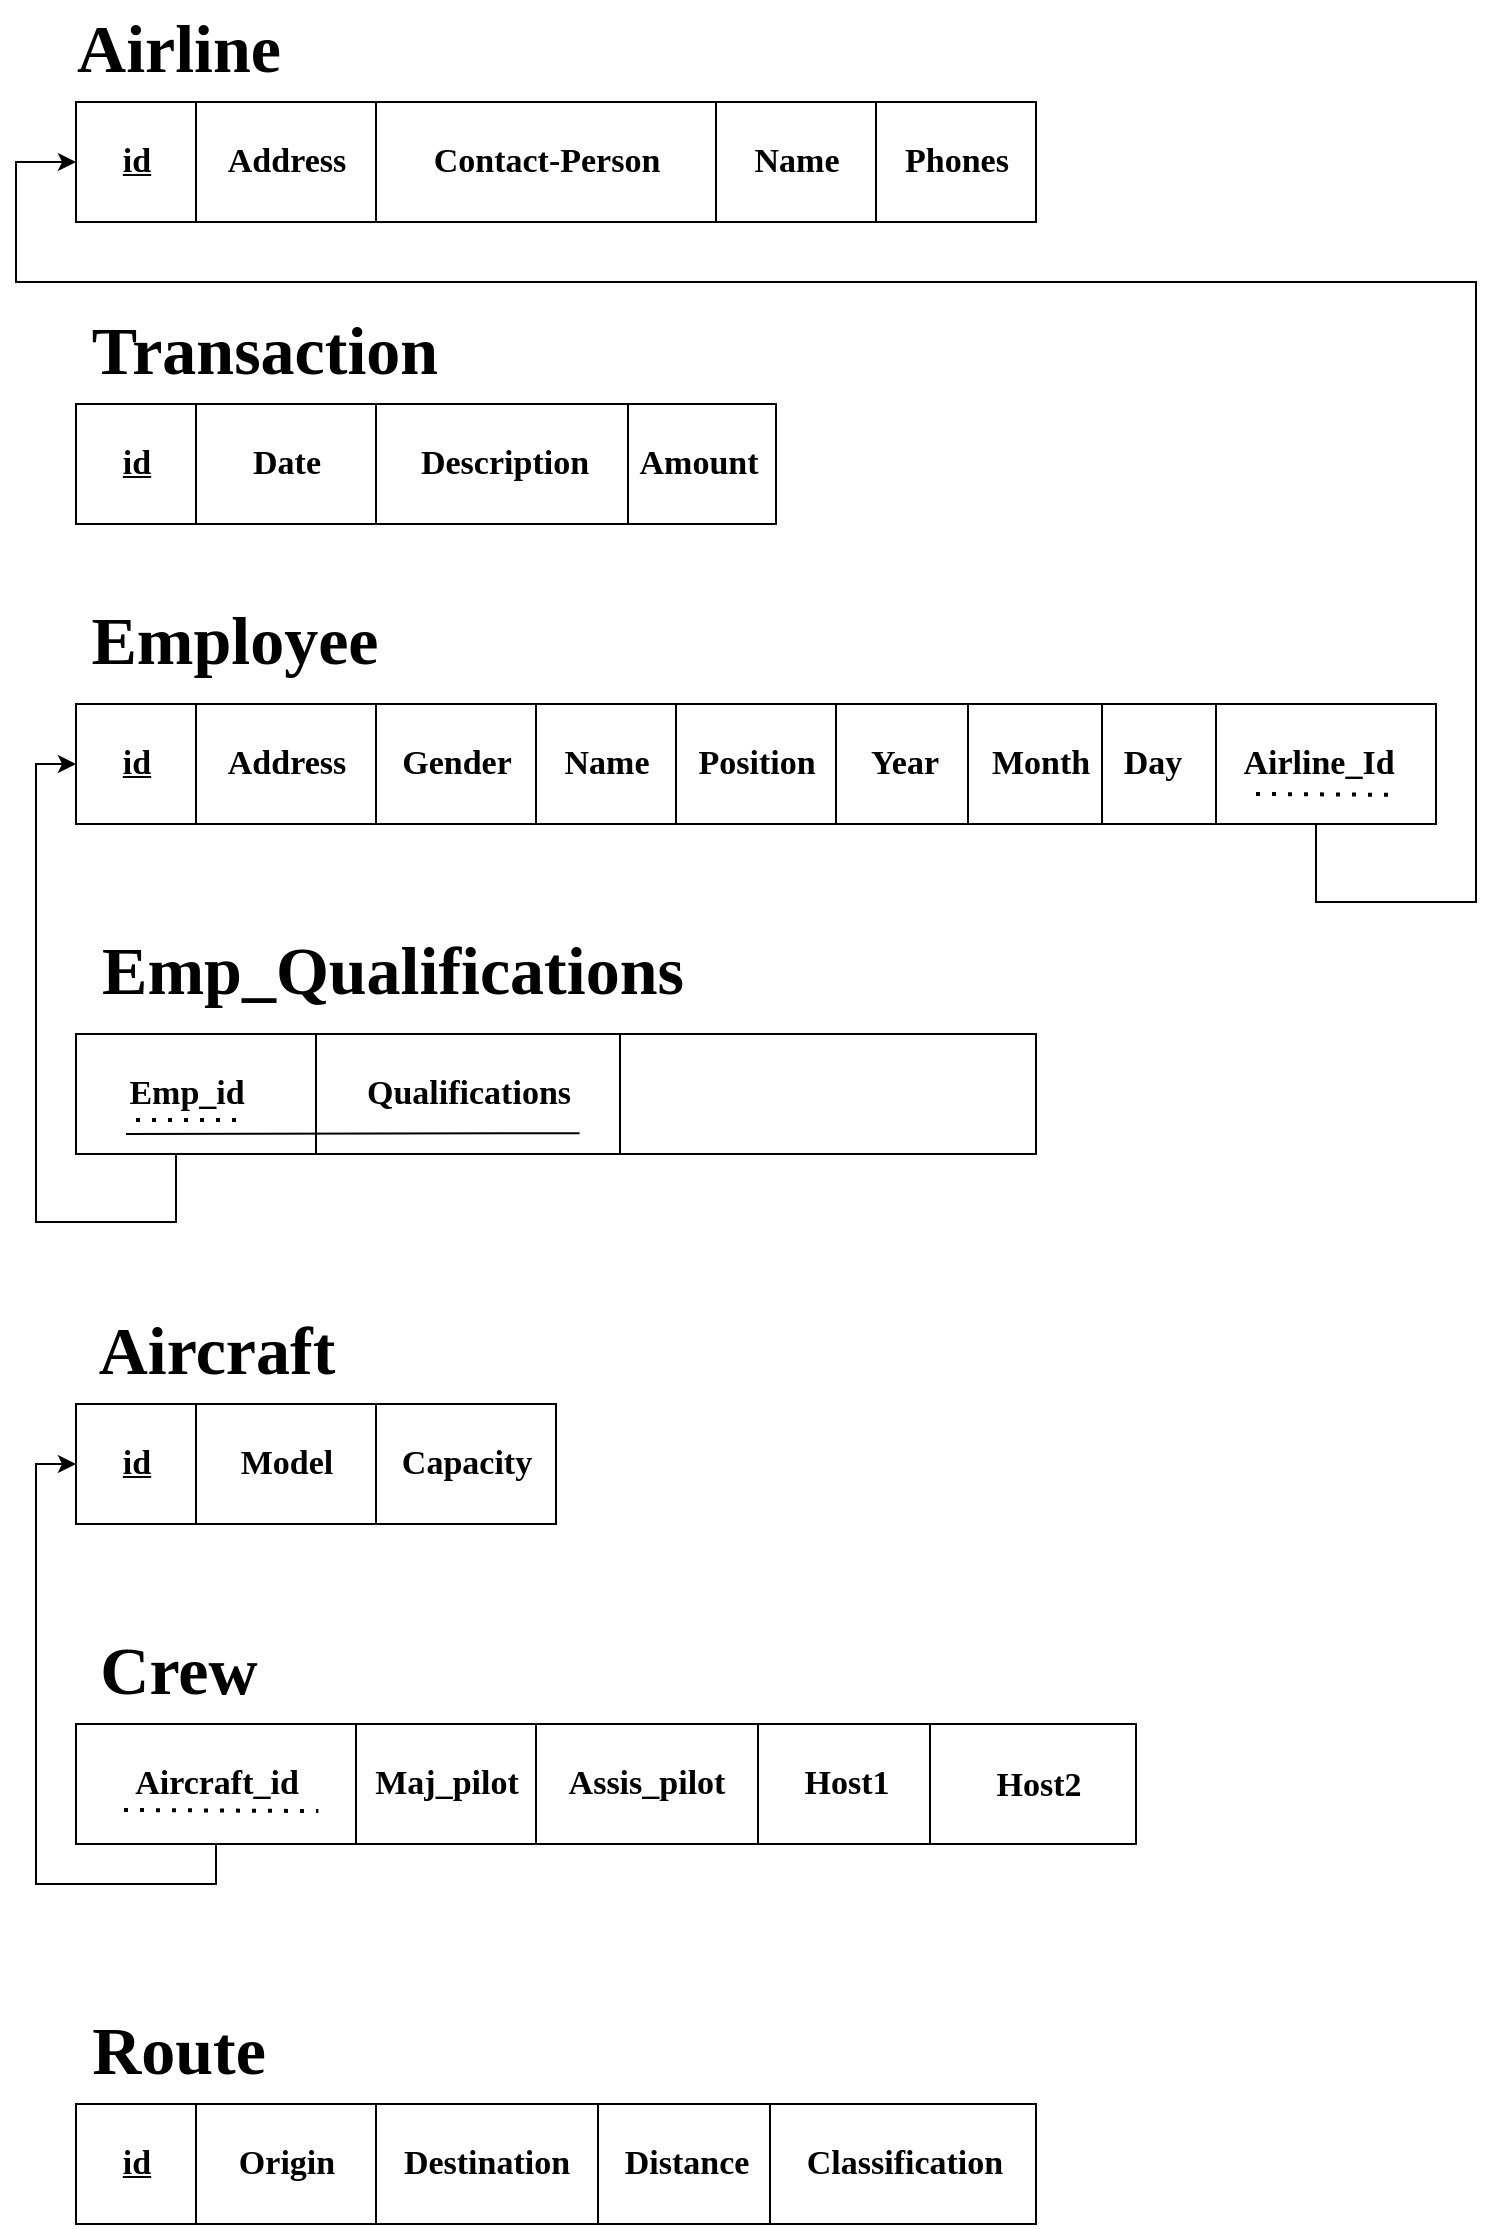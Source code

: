 <mxfile version="24.8.3">
  <diagram id="R2lEEEUBdFMjLlhIrx00" name="Page-1">
    <mxGraphModel dx="1000" dy="1642" grid="1" gridSize="10" guides="1" tooltips="1" connect="1" arrows="1" fold="1" page="1" pageScale="1" pageWidth="850" pageHeight="1100" math="0" shadow="0" extFonts="Permanent Marker^https://fonts.googleapis.com/css?family=Permanent+Marker">
      <root>
        <mxCell id="0" />
        <mxCell id="1" parent="0" />
        <mxCell id="Bw7EAKAciVcx9pnnwqS2-1" value="" style="rounded=0;whiteSpace=wrap;html=1;" vertex="1" parent="1">
          <mxGeometry x="140" y="91" width="350" height="60" as="geometry" />
        </mxCell>
        <mxCell id="Bw7EAKAciVcx9pnnwqS2-2" value="" style="endArrow=none;html=1;rounded=0;" edge="1" parent="1">
          <mxGeometry width="50" height="50" relative="1" as="geometry">
            <mxPoint x="200" y="151" as="sourcePoint" />
            <mxPoint x="200" y="91" as="targetPoint" />
          </mxGeometry>
        </mxCell>
        <mxCell id="Bw7EAKAciVcx9pnnwqS2-3" value="" style="endArrow=none;html=1;rounded=0;" edge="1" parent="1">
          <mxGeometry width="50" height="50" relative="1" as="geometry">
            <mxPoint x="290" y="151" as="sourcePoint" />
            <mxPoint x="290" y="91" as="targetPoint" />
          </mxGeometry>
        </mxCell>
        <mxCell id="Bw7EAKAciVcx9pnnwqS2-4" value="&lt;font style=&quot;font-size: 34px;&quot; face=&quot;Architects Daughter&quot;&gt;&lt;b&gt;Transaction&lt;/b&gt;&lt;/font&gt;" style="text;html=1;align=center;verticalAlign=middle;resizable=0;points=[];autosize=1;strokeColor=none;fillColor=none;" vertex="1" parent="1">
          <mxGeometry x="129" y="40" width="210" height="50" as="geometry" />
        </mxCell>
        <mxCell id="Bw7EAKAciVcx9pnnwqS2-5" value="&lt;font face=&quot;Architects Daughter&quot; style=&quot;font-size: 17px;&quot;&gt;&lt;b&gt;id&lt;/b&gt;&lt;/font&gt;" style="text;html=1;align=center;verticalAlign=middle;resizable=0;points=[];autosize=1;strokeColor=none;fillColor=none;fontStyle=4" vertex="1" parent="1">
          <mxGeometry x="155" y="106" width="30" height="30" as="geometry" />
        </mxCell>
        <mxCell id="Bw7EAKAciVcx9pnnwqS2-6" value="&lt;font style=&quot;font-size: 17px;&quot; face=&quot;Architects Daughter&quot;&gt;&lt;b&gt;Date&lt;/b&gt;&lt;/font&gt;" style="text;html=1;align=center;verticalAlign=middle;resizable=0;points=[];autosize=1;strokeColor=none;fillColor=none;" vertex="1" parent="1">
          <mxGeometry x="215" y="106" width="60" height="30" as="geometry" />
        </mxCell>
        <mxCell id="Bw7EAKAciVcx9pnnwqS2-8" value="" style="endArrow=none;html=1;rounded=0;" edge="1" parent="1">
          <mxGeometry width="50" height="50" relative="1" as="geometry">
            <mxPoint x="416" y="151" as="sourcePoint" />
            <mxPoint x="416" y="91" as="targetPoint" />
          </mxGeometry>
        </mxCell>
        <mxCell id="Bw7EAKAciVcx9pnnwqS2-10" value="&lt;font face=&quot;Architects Daughter&quot;&gt;&lt;span style=&quot;font-size: 17px;&quot;&gt;&lt;b&gt;Description&lt;/b&gt;&lt;/span&gt;&lt;/font&gt;" style="text;html=1;align=center;verticalAlign=middle;resizable=0;points=[];autosize=1;strokeColor=none;fillColor=none;" vertex="1" parent="1">
          <mxGeometry x="299" y="106" width="110" height="30" as="geometry" />
        </mxCell>
        <mxCell id="Bw7EAKAciVcx9pnnwqS2-11" value="&lt;font style=&quot;font-size: 17px;&quot; face=&quot;Architects Daughter&quot;&gt;&lt;b&gt;Amount&lt;/b&gt;&lt;/font&gt;" style="text;html=1;align=center;verticalAlign=middle;resizable=0;points=[];autosize=1;strokeColor=none;fillColor=none;" vertex="1" parent="1">
          <mxGeometry x="411" y="106" width="80" height="30" as="geometry" />
        </mxCell>
        <mxCell id="Bw7EAKAciVcx9pnnwqS2-111" style="edgeStyle=orthogonalEdgeStyle;rounded=0;orthogonalLoop=1;jettySize=auto;html=1;exitX=0.75;exitY=1;exitDx=0;exitDy=0;entryX=0;entryY=0.5;entryDx=0;entryDy=0;" edge="1" parent="1" source="Bw7EAKAciVcx9pnnwqS2-18" target="Bw7EAKAciVcx9pnnwqS2-96">
          <mxGeometry relative="1" as="geometry">
            <Array as="points">
              <mxPoint x="760" y="301" />
              <mxPoint x="760" y="340" />
              <mxPoint x="840" y="340" />
              <mxPoint x="840" y="30" />
              <mxPoint x="110" y="30" />
              <mxPoint x="110" y="-30" />
            </Array>
          </mxGeometry>
        </mxCell>
        <mxCell id="Bw7EAKAciVcx9pnnwqS2-18" value="" style="rounded=0;whiteSpace=wrap;html=1;" vertex="1" parent="1">
          <mxGeometry x="140" y="241" width="680" height="60" as="geometry" />
        </mxCell>
        <mxCell id="Bw7EAKAciVcx9pnnwqS2-19" value="" style="endArrow=none;html=1;rounded=0;" edge="1" parent="1">
          <mxGeometry width="50" height="50" relative="1" as="geometry">
            <mxPoint x="200" y="301" as="sourcePoint" />
            <mxPoint x="200" y="241" as="targetPoint" />
          </mxGeometry>
        </mxCell>
        <mxCell id="Bw7EAKAciVcx9pnnwqS2-20" value="" style="endArrow=none;html=1;rounded=0;" edge="1" parent="1">
          <mxGeometry width="50" height="50" relative="1" as="geometry">
            <mxPoint x="290" y="301" as="sourcePoint" />
            <mxPoint x="290" y="241" as="targetPoint" />
          </mxGeometry>
        </mxCell>
        <mxCell id="Bw7EAKAciVcx9pnnwqS2-21" value="&lt;font style=&quot;font-size: 34px;&quot; face=&quot;Architects Daughter&quot;&gt;&lt;b&gt;Employee&lt;/b&gt;&lt;/font&gt;" style="text;html=1;align=center;verticalAlign=middle;resizable=0;points=[];autosize=1;strokeColor=none;fillColor=none;" vertex="1" parent="1">
          <mxGeometry x="134" y="185" width="170" height="50" as="geometry" />
        </mxCell>
        <mxCell id="Bw7EAKAciVcx9pnnwqS2-22" value="&lt;font face=&quot;Architects Daughter&quot; style=&quot;font-size: 17px;&quot;&gt;&lt;b&gt;id&lt;/b&gt;&lt;/font&gt;" style="text;html=1;align=center;verticalAlign=middle;resizable=0;points=[];autosize=1;strokeColor=none;fillColor=none;fontStyle=4" vertex="1" parent="1">
          <mxGeometry x="155" y="256" width="30" height="30" as="geometry" />
        </mxCell>
        <mxCell id="Bw7EAKAciVcx9pnnwqS2-23" value="&lt;font style=&quot;font-size: 17px;&quot; face=&quot;Architects Daughter&quot;&gt;&lt;b&gt;Address&lt;/b&gt;&lt;/font&gt;" style="text;html=1;align=center;verticalAlign=middle;resizable=0;points=[];autosize=1;strokeColor=none;fillColor=none;" vertex="1" parent="1">
          <mxGeometry x="200" y="256" width="90" height="30" as="geometry" />
        </mxCell>
        <mxCell id="Bw7EAKAciVcx9pnnwqS2-24" value="" style="endArrow=none;html=1;rounded=0;" edge="1" parent="1">
          <mxGeometry width="50" height="50" relative="1" as="geometry">
            <mxPoint x="370" y="301" as="sourcePoint" />
            <mxPoint x="370" y="241" as="targetPoint" />
          </mxGeometry>
        </mxCell>
        <mxCell id="Bw7EAKAciVcx9pnnwqS2-25" value="" style="endArrow=none;html=1;rounded=0;" edge="1" parent="1">
          <mxGeometry width="50" height="50" relative="1" as="geometry">
            <mxPoint x="440" y="301" as="sourcePoint" />
            <mxPoint x="440" y="241" as="targetPoint" />
          </mxGeometry>
        </mxCell>
        <mxCell id="Bw7EAKAciVcx9pnnwqS2-26" value="&lt;font style=&quot;font-size: 17px;&quot; face=&quot;Architects Daughter&quot;&gt;&lt;b&gt;Gender&lt;/b&gt;&lt;/font&gt;" style="text;html=1;align=center;verticalAlign=middle;resizable=0;points=[];autosize=1;strokeColor=none;fillColor=none;" vertex="1" parent="1">
          <mxGeometry x="290" y="256" width="80" height="30" as="geometry" />
        </mxCell>
        <mxCell id="Bw7EAKAciVcx9pnnwqS2-27" value="&lt;font style=&quot;font-size: 17px;&quot; face=&quot;Architects Daughter&quot;&gt;&lt;b&gt;Name&lt;/b&gt;&lt;/font&gt;" style="text;html=1;align=center;verticalAlign=middle;resizable=0;points=[];autosize=1;strokeColor=none;fillColor=none;" vertex="1" parent="1">
          <mxGeometry x="370" y="256" width="70" height="30" as="geometry" />
        </mxCell>
        <mxCell id="Bw7EAKAciVcx9pnnwqS2-28" value="&lt;font style=&quot;font-size: 17px;&quot; face=&quot;Architects Daughter&quot;&gt;&lt;b&gt;Position&lt;/b&gt;&lt;/font&gt;" style="text;html=1;align=center;verticalAlign=middle;resizable=0;points=[];autosize=1;strokeColor=none;fillColor=none;" vertex="1" parent="1">
          <mxGeometry x="440" y="256" width="80" height="30" as="geometry" />
        </mxCell>
        <mxCell id="Bw7EAKAciVcx9pnnwqS2-29" value="" style="endArrow=none;html=1;rounded=0;" edge="1" parent="1">
          <mxGeometry width="50" height="50" relative="1" as="geometry">
            <mxPoint x="520" y="301" as="sourcePoint" />
            <mxPoint x="520" y="241" as="targetPoint" />
          </mxGeometry>
        </mxCell>
        <mxCell id="Bw7EAKAciVcx9pnnwqS2-47" style="edgeStyle=orthogonalEdgeStyle;rounded=0;orthogonalLoop=1;jettySize=auto;html=1;exitX=0.25;exitY=1;exitDx=0;exitDy=0;entryX=0;entryY=0.5;entryDx=0;entryDy=0;" edge="1" parent="1" source="Bw7EAKAciVcx9pnnwqS2-30" target="Bw7EAKAciVcx9pnnwqS2-18">
          <mxGeometry relative="1" as="geometry">
            <Array as="points">
              <mxPoint x="190" y="466" />
              <mxPoint x="190" y="500" />
              <mxPoint x="120" y="500" />
              <mxPoint x="120" y="271" />
            </Array>
          </mxGeometry>
        </mxCell>
        <mxCell id="Bw7EAKAciVcx9pnnwqS2-30" value="" style="rounded=0;whiteSpace=wrap;html=1;" vertex="1" parent="1">
          <mxGeometry x="140" y="406" width="480" height="60" as="geometry" />
        </mxCell>
        <mxCell id="Bw7EAKAciVcx9pnnwqS2-31" value="" style="endArrow=none;html=1;rounded=0;" edge="1" parent="1">
          <mxGeometry width="50" height="50" relative="1" as="geometry">
            <mxPoint x="260" y="466" as="sourcePoint" />
            <mxPoint x="260" y="406" as="targetPoint" />
          </mxGeometry>
        </mxCell>
        <mxCell id="Bw7EAKAciVcx9pnnwqS2-33" value="&lt;font style=&quot;font-size: 34px;&quot; face=&quot;Architects Daughter&quot;&gt;&lt;b&gt;Emp_Qualifications&lt;/b&gt;&lt;/font&gt;" style="text;html=1;align=center;verticalAlign=middle;resizable=0;points=[];autosize=1;strokeColor=none;fillColor=none;" vertex="1" parent="1">
          <mxGeometry x="138" y="350" width="320" height="50" as="geometry" />
        </mxCell>
        <mxCell id="Bw7EAKAciVcx9pnnwqS2-34" value="&lt;font style=&quot;font-size: 17px;&quot; face=&quot;Architects Daughter&quot;&gt;&lt;b&gt;Emp_id&lt;/b&gt;&lt;/font&gt;" style="text;html=1;align=center;verticalAlign=middle;resizable=0;points=[];autosize=1;strokeColor=none;fillColor=none;fontStyle=0" vertex="1" parent="1">
          <mxGeometry x="155" y="421" width="80" height="30" as="geometry" />
        </mxCell>
        <mxCell id="Bw7EAKAciVcx9pnnwqS2-37" value="" style="endArrow=none;html=1;rounded=0;" edge="1" parent="1">
          <mxGeometry width="50" height="50" relative="1" as="geometry">
            <mxPoint x="412" y="466" as="sourcePoint" />
            <mxPoint x="412" y="406" as="targetPoint" />
          </mxGeometry>
        </mxCell>
        <mxCell id="Bw7EAKAciVcx9pnnwqS2-42" value="&lt;font style=&quot;font-size: 17px;&quot; face=&quot;Architects Daughter&quot;&gt;&lt;b&gt;Qualifications&lt;/b&gt;&lt;/font&gt;" style="text;html=1;align=center;verticalAlign=middle;resizable=0;points=[];autosize=1;strokeColor=none;fillColor=none;" vertex="1" parent="1">
          <mxGeometry x="271" y="421" width="130" height="30" as="geometry" />
        </mxCell>
        <mxCell id="Bw7EAKAciVcx9pnnwqS2-44" value="" style="endArrow=none;dashed=1;html=1;dashPattern=1 3;strokeWidth=2;rounded=0;" edge="1" parent="1">
          <mxGeometry width="50" height="50" relative="1" as="geometry">
            <mxPoint x="170" y="449" as="sourcePoint" />
            <mxPoint x="220" y="449" as="targetPoint" />
          </mxGeometry>
        </mxCell>
        <mxCell id="Bw7EAKAciVcx9pnnwqS2-45" value="" style="endArrow=none;html=1;rounded=0;entryX=0.96;entryY=1.119;entryDx=0;entryDy=0;entryPerimeter=0;" edge="1" parent="1">
          <mxGeometry width="50" height="50" relative="1" as="geometry">
            <mxPoint x="165" y="456" as="sourcePoint" />
            <mxPoint x="391.8" y="455.57" as="targetPoint" />
          </mxGeometry>
        </mxCell>
        <mxCell id="Bw7EAKAciVcx9pnnwqS2-52" value="&lt;font style=&quot;font-size: 17px;&quot; face=&quot;Architects Daughter&quot;&gt;&lt;b&gt;Year&lt;/b&gt;&lt;/font&gt;" style="text;html=1;align=center;verticalAlign=middle;resizable=0;points=[];autosize=1;strokeColor=none;fillColor=none;" vertex="1" parent="1">
          <mxGeometry x="524" y="256" width="60" height="30" as="geometry" />
        </mxCell>
        <mxCell id="Bw7EAKAciVcx9pnnwqS2-53" value="" style="endArrow=none;html=1;rounded=0;" edge="1" parent="1">
          <mxGeometry width="50" height="50" relative="1" as="geometry">
            <mxPoint x="586" y="301" as="sourcePoint" />
            <mxPoint x="586" y="241" as="targetPoint" />
          </mxGeometry>
        </mxCell>
        <mxCell id="Bw7EAKAciVcx9pnnwqS2-54" value="&lt;font style=&quot;font-size: 17px;&quot; face=&quot;Architects Daughter&quot;&gt;&lt;b&gt;Month&lt;/b&gt;&lt;/font&gt;" style="text;html=1;align=center;verticalAlign=middle;resizable=0;points=[];autosize=1;strokeColor=none;fillColor=none;" vertex="1" parent="1">
          <mxGeometry x="587" y="256" width="70" height="30" as="geometry" />
        </mxCell>
        <mxCell id="Bw7EAKAciVcx9pnnwqS2-55" value="" style="endArrow=none;html=1;rounded=0;" edge="1" parent="1">
          <mxGeometry width="50" height="50" relative="1" as="geometry">
            <mxPoint x="653" y="301" as="sourcePoint" />
            <mxPoint x="653" y="241" as="targetPoint" />
          </mxGeometry>
        </mxCell>
        <mxCell id="Bw7EAKAciVcx9pnnwqS2-56" value="&lt;font face=&quot;Architects Daughter&quot;&gt;&lt;span style=&quot;font-size: 17px;&quot;&gt;&lt;b&gt;Day&lt;/b&gt;&lt;/span&gt;&lt;/font&gt;" style="text;html=1;align=center;verticalAlign=middle;resizable=0;points=[];autosize=1;strokeColor=none;fillColor=none;" vertex="1" parent="1">
          <mxGeometry x="653" y="256" width="50" height="30" as="geometry" />
        </mxCell>
        <mxCell id="Bw7EAKAciVcx9pnnwqS2-59" value="" style="rounded=0;whiteSpace=wrap;html=1;" vertex="1" parent="1">
          <mxGeometry x="140" y="591" width="240" height="60" as="geometry" />
        </mxCell>
        <mxCell id="Bw7EAKAciVcx9pnnwqS2-60" value="" style="endArrow=none;html=1;rounded=0;" edge="1" parent="1">
          <mxGeometry width="50" height="50" relative="1" as="geometry">
            <mxPoint x="200" y="651" as="sourcePoint" />
            <mxPoint x="200" y="591" as="targetPoint" />
          </mxGeometry>
        </mxCell>
        <mxCell id="Bw7EAKAciVcx9pnnwqS2-61" value="" style="endArrow=none;html=1;rounded=0;" edge="1" parent="1">
          <mxGeometry width="50" height="50" relative="1" as="geometry">
            <mxPoint x="290" y="651" as="sourcePoint" />
            <mxPoint x="290" y="591" as="targetPoint" />
          </mxGeometry>
        </mxCell>
        <mxCell id="Bw7EAKAciVcx9pnnwqS2-62" value="&lt;font style=&quot;font-size: 34px;&quot; face=&quot;Architects Daughter&quot;&gt;&lt;b&gt;Aircraft&lt;/b&gt;&lt;/font&gt;" style="text;html=1;align=center;verticalAlign=middle;resizable=0;points=[];autosize=1;strokeColor=none;fillColor=none;" vertex="1" parent="1">
          <mxGeometry x="130" y="540" width="160" height="50" as="geometry" />
        </mxCell>
        <mxCell id="Bw7EAKAciVcx9pnnwqS2-63" value="&lt;font face=&quot;Architects Daughter&quot; style=&quot;font-size: 17px;&quot;&gt;&lt;b&gt;id&lt;/b&gt;&lt;/font&gt;" style="text;html=1;align=center;verticalAlign=middle;resizable=0;points=[];autosize=1;strokeColor=none;fillColor=none;fontStyle=4" vertex="1" parent="1">
          <mxGeometry x="155" y="606" width="30" height="30" as="geometry" />
        </mxCell>
        <mxCell id="Bw7EAKAciVcx9pnnwqS2-64" value="&lt;font style=&quot;font-size: 17px;&quot; face=&quot;Architects Daughter&quot;&gt;&lt;b&gt;Model&lt;/b&gt;&lt;/font&gt;" style="text;html=1;align=center;verticalAlign=middle;resizable=0;points=[];autosize=1;strokeColor=none;fillColor=none;" vertex="1" parent="1">
          <mxGeometry x="210" y="606" width="70" height="30" as="geometry" />
        </mxCell>
        <mxCell id="Bw7EAKAciVcx9pnnwqS2-67" value="&lt;font style=&quot;font-size: 17px;&quot; face=&quot;Architects Daughter&quot;&gt;&lt;b&gt;Capacity&lt;/b&gt;&lt;/font&gt;" style="text;html=1;align=center;verticalAlign=middle;resizable=0;points=[];autosize=1;strokeColor=none;fillColor=none;" vertex="1" parent="1">
          <mxGeometry x="290" y="606" width="90" height="30" as="geometry" />
        </mxCell>
        <mxCell id="Bw7EAKAciVcx9pnnwqS2-70" value="" style="rounded=0;whiteSpace=wrap;html=1;" vertex="1" parent="1">
          <mxGeometry x="140" y="941" width="480" height="60" as="geometry" />
        </mxCell>
        <mxCell id="Bw7EAKAciVcx9pnnwqS2-71" value="" style="endArrow=none;html=1;rounded=0;" edge="1" parent="1">
          <mxGeometry width="50" height="50" relative="1" as="geometry">
            <mxPoint x="200" y="1001" as="sourcePoint" />
            <mxPoint x="200" y="941" as="targetPoint" />
          </mxGeometry>
        </mxCell>
        <mxCell id="Bw7EAKAciVcx9pnnwqS2-72" value="" style="endArrow=none;html=1;rounded=0;" edge="1" parent="1">
          <mxGeometry width="50" height="50" relative="1" as="geometry">
            <mxPoint x="290" y="1001" as="sourcePoint" />
            <mxPoint x="290" y="941" as="targetPoint" />
          </mxGeometry>
        </mxCell>
        <mxCell id="Bw7EAKAciVcx9pnnwqS2-73" value="&lt;font style=&quot;font-size: 34px;&quot; face=&quot;Architects Daughter&quot;&gt;&lt;b&gt;Route&lt;/b&gt;&lt;/font&gt;" style="text;html=1;align=center;verticalAlign=middle;resizable=0;points=[];autosize=1;strokeColor=none;fillColor=none;" vertex="1" parent="1">
          <mxGeometry x="131" y="890" width="120" height="50" as="geometry" />
        </mxCell>
        <mxCell id="Bw7EAKAciVcx9pnnwqS2-74" value="&lt;font face=&quot;Architects Daughter&quot; style=&quot;font-size: 17px;&quot;&gt;&lt;b&gt;id&lt;/b&gt;&lt;/font&gt;" style="text;html=1;align=center;verticalAlign=middle;resizable=0;points=[];autosize=1;strokeColor=none;fillColor=none;fontStyle=4" vertex="1" parent="1">
          <mxGeometry x="155" y="956" width="30" height="30" as="geometry" />
        </mxCell>
        <mxCell id="Bw7EAKAciVcx9pnnwqS2-75" value="&lt;font style=&quot;font-size: 17px;&quot; face=&quot;Architects Daughter&quot;&gt;&lt;b&gt;Origin&lt;/b&gt;&lt;/font&gt;" style="text;html=1;align=center;verticalAlign=middle;resizable=0;points=[];autosize=1;strokeColor=none;fillColor=none;" vertex="1" parent="1">
          <mxGeometry x="210" y="956" width="70" height="30" as="geometry" />
        </mxCell>
        <mxCell id="Bw7EAKAciVcx9pnnwqS2-76" value="" style="endArrow=none;html=1;rounded=0;" edge="1" parent="1">
          <mxGeometry width="50" height="50" relative="1" as="geometry">
            <mxPoint x="401" y="1001" as="sourcePoint" />
            <mxPoint x="401" y="941" as="targetPoint" />
          </mxGeometry>
        </mxCell>
        <mxCell id="Bw7EAKAciVcx9pnnwqS2-77" value="" style="endArrow=none;html=1;rounded=0;" edge="1" parent="1">
          <mxGeometry width="50" height="50" relative="1" as="geometry">
            <mxPoint x="487" y="1001" as="sourcePoint" />
            <mxPoint x="487" y="941" as="targetPoint" />
          </mxGeometry>
        </mxCell>
        <mxCell id="Bw7EAKAciVcx9pnnwqS2-78" value="&lt;font style=&quot;font-size: 17px;&quot; face=&quot;Architects Daughter&quot;&gt;&lt;b&gt;Destination&lt;/b&gt;&lt;/font&gt;" style="text;html=1;align=center;verticalAlign=middle;resizable=0;points=[];autosize=1;strokeColor=none;fillColor=none;" vertex="1" parent="1">
          <mxGeometry x="290" y="956" width="110" height="30" as="geometry" />
        </mxCell>
        <mxCell id="Bw7EAKAciVcx9pnnwqS2-79" value="&lt;font style=&quot;font-size: 17px;&quot; face=&quot;Architects Daughter&quot;&gt;&lt;b&gt;Distance&lt;/b&gt;&lt;/font&gt;" style="text;html=1;align=center;verticalAlign=middle;resizable=0;points=[];autosize=1;strokeColor=none;fillColor=none;" vertex="1" parent="1">
          <mxGeometry x="400" y="956" width="90" height="30" as="geometry" />
        </mxCell>
        <mxCell id="Bw7EAKAciVcx9pnnwqS2-80" value="&lt;font style=&quot;font-size: 17px;&quot; face=&quot;Architects Daughter&quot;&gt;&lt;b&gt;Classification&lt;/b&gt;&lt;/font&gt;" style="text;html=1;align=center;verticalAlign=middle;resizable=0;points=[];autosize=1;strokeColor=none;fillColor=none;" vertex="1" parent="1">
          <mxGeometry x="489" y="956" width="130" height="30" as="geometry" />
        </mxCell>
        <mxCell id="Bw7EAKAciVcx9pnnwqS2-95" style="edgeStyle=orthogonalEdgeStyle;rounded=0;orthogonalLoop=1;jettySize=auto;html=1;exitX=0.25;exitY=1;exitDx=0;exitDy=0;entryX=0;entryY=0.5;entryDx=0;entryDy=0;" edge="1" parent="1" source="Bw7EAKAciVcx9pnnwqS2-81" target="Bw7EAKAciVcx9pnnwqS2-59">
          <mxGeometry relative="1" as="geometry">
            <Array as="points">
              <mxPoint x="210" y="811" />
              <mxPoint x="210" y="831" />
              <mxPoint x="120" y="831" />
              <mxPoint x="120" y="621" />
            </Array>
          </mxGeometry>
        </mxCell>
        <mxCell id="Bw7EAKAciVcx9pnnwqS2-81" value="" style="rounded=0;whiteSpace=wrap;html=1;" vertex="1" parent="1">
          <mxGeometry x="140" y="751" width="530" height="60" as="geometry" />
        </mxCell>
        <mxCell id="Bw7EAKAciVcx9pnnwqS2-82" value="" style="endArrow=none;html=1;rounded=0;" edge="1" parent="1">
          <mxGeometry width="50" height="50" relative="1" as="geometry">
            <mxPoint x="280" y="811" as="sourcePoint" />
            <mxPoint x="280" y="751" as="targetPoint" />
          </mxGeometry>
        </mxCell>
        <mxCell id="Bw7EAKAciVcx9pnnwqS2-83" value="" style="endArrow=none;html=1;rounded=0;" edge="1" parent="1">
          <mxGeometry width="50" height="50" relative="1" as="geometry">
            <mxPoint x="370" y="811" as="sourcePoint" />
            <mxPoint x="370" y="751" as="targetPoint" />
          </mxGeometry>
        </mxCell>
        <mxCell id="Bw7EAKAciVcx9pnnwqS2-84" value="&lt;font style=&quot;font-size: 34px;&quot; face=&quot;Architects Daughter&quot;&gt;&lt;b&gt;Crew&lt;/b&gt;&lt;/font&gt;" style="text;html=1;align=center;verticalAlign=middle;resizable=0;points=[];autosize=1;strokeColor=none;fillColor=none;" vertex="1" parent="1">
          <mxGeometry x="136" y="700" width="110" height="50" as="geometry" />
        </mxCell>
        <mxCell id="Bw7EAKAciVcx9pnnwqS2-85" value="&lt;font style=&quot;font-size: 17px;&quot; face=&quot;Architects Daughter&quot;&gt;&lt;b&gt;Aircraft_id&lt;/b&gt;&lt;/font&gt;" style="text;html=1;align=center;verticalAlign=middle;resizable=0;points=[];autosize=1;strokeColor=none;fillColor=none;fontStyle=0" vertex="1" parent="1">
          <mxGeometry x="150" y="766" width="120" height="30" as="geometry" />
        </mxCell>
        <mxCell id="Bw7EAKAciVcx9pnnwqS2-86" value="&lt;font style=&quot;font-size: 17px;&quot; face=&quot;Architects Daughter&quot;&gt;&lt;b&gt;Maj_pilot&lt;/b&gt;&lt;/font&gt;" style="text;html=1;align=center;verticalAlign=middle;resizable=0;points=[];autosize=1;strokeColor=none;fillColor=none;" vertex="1" parent="1">
          <mxGeometry x="280" y="766" width="90" height="30" as="geometry" />
        </mxCell>
        <mxCell id="Bw7EAKAciVcx9pnnwqS2-87" value="" style="endArrow=none;html=1;rounded=0;" edge="1" parent="1">
          <mxGeometry width="50" height="50" relative="1" as="geometry">
            <mxPoint x="481" y="811" as="sourcePoint" />
            <mxPoint x="481" y="751" as="targetPoint" />
          </mxGeometry>
        </mxCell>
        <mxCell id="Bw7EAKAciVcx9pnnwqS2-88" value="" style="endArrow=none;html=1;rounded=0;" edge="1" parent="1">
          <mxGeometry width="50" height="50" relative="1" as="geometry">
            <mxPoint x="567" y="811" as="sourcePoint" />
            <mxPoint x="567" y="751" as="targetPoint" />
          </mxGeometry>
        </mxCell>
        <mxCell id="Bw7EAKAciVcx9pnnwqS2-89" value="&lt;font style=&quot;font-size: 17px;&quot; face=&quot;Architects Daughter&quot;&gt;&lt;b&gt;Assis_pilot&lt;/b&gt;&lt;/font&gt;" style="text;html=1;align=center;verticalAlign=middle;resizable=0;points=[];autosize=1;strokeColor=none;fillColor=none;" vertex="1" parent="1">
          <mxGeometry x="370" y="766" width="110" height="30" as="geometry" />
        </mxCell>
        <mxCell id="Bw7EAKAciVcx9pnnwqS2-90" value="&lt;font style=&quot;font-size: 17px;&quot; face=&quot;Architects Daughter&quot;&gt;&lt;b&gt;Host1&lt;/b&gt;&lt;/font&gt;" style="text;html=1;align=center;verticalAlign=middle;resizable=0;points=[];autosize=1;strokeColor=none;fillColor=none;" vertex="1" parent="1">
          <mxGeometry x="495" y="766" width="60" height="30" as="geometry" />
        </mxCell>
        <mxCell id="Bw7EAKAciVcx9pnnwqS2-91" value="&lt;font style=&quot;font-size: 17px;&quot; face=&quot;Architects Daughter&quot;&gt;&lt;b&gt;Host2&lt;/b&gt;&lt;/font&gt;" style="text;html=1;align=center;verticalAlign=middle;resizable=0;points=[];autosize=1;strokeColor=none;fillColor=none;" vertex="1" parent="1">
          <mxGeometry x="586" y="767" width="70" height="30" as="geometry" />
        </mxCell>
        <mxCell id="Bw7EAKAciVcx9pnnwqS2-94" value="" style="endArrow=none;dashed=1;html=1;dashPattern=1 3;strokeWidth=2;rounded=0;entryX=0.935;entryY=0.951;entryDx=0;entryDy=0;entryPerimeter=0;" edge="1" parent="1">
          <mxGeometry width="50" height="50" relative="1" as="geometry">
            <mxPoint x="164" y="794" as="sourcePoint" />
            <mxPoint x="261.2" y="794.53" as="targetPoint" />
          </mxGeometry>
        </mxCell>
        <mxCell id="Bw7EAKAciVcx9pnnwqS2-96" value="" style="rounded=0;whiteSpace=wrap;html=1;" vertex="1" parent="1">
          <mxGeometry x="140" y="-60" width="480" height="60" as="geometry" />
        </mxCell>
        <mxCell id="Bw7EAKAciVcx9pnnwqS2-97" value="" style="endArrow=none;html=1;rounded=0;" edge="1" parent="1">
          <mxGeometry width="50" height="50" relative="1" as="geometry">
            <mxPoint x="200" as="sourcePoint" />
            <mxPoint x="200" y="-60" as="targetPoint" />
          </mxGeometry>
        </mxCell>
        <mxCell id="Bw7EAKAciVcx9pnnwqS2-98" value="" style="endArrow=none;html=1;rounded=0;" edge="1" parent="1">
          <mxGeometry width="50" height="50" relative="1" as="geometry">
            <mxPoint x="290" as="sourcePoint" />
            <mxPoint x="290" y="-60" as="targetPoint" />
          </mxGeometry>
        </mxCell>
        <mxCell id="Bw7EAKAciVcx9pnnwqS2-99" value="&lt;font style=&quot;font-size: 34px;&quot; face=&quot;Architects Daughter&quot;&gt;&lt;b&gt;Airline&lt;/b&gt;&lt;/font&gt;" style="text;html=1;align=center;verticalAlign=middle;resizable=0;points=[];autosize=1;strokeColor=none;fillColor=none;" vertex="1" parent="1">
          <mxGeometry x="131" y="-111" width="120" height="50" as="geometry" />
        </mxCell>
        <mxCell id="Bw7EAKAciVcx9pnnwqS2-100" value="&lt;font face=&quot;Architects Daughter&quot; style=&quot;font-size: 17px;&quot;&gt;&lt;b&gt;id&lt;/b&gt;&lt;/font&gt;" style="text;html=1;align=center;verticalAlign=middle;resizable=0;points=[];autosize=1;strokeColor=none;fillColor=none;fontStyle=4" vertex="1" parent="1">
          <mxGeometry x="155" y="-45" width="30" height="30" as="geometry" />
        </mxCell>
        <mxCell id="Bw7EAKAciVcx9pnnwqS2-101" value="&lt;font style=&quot;font-size: 17px;&quot; face=&quot;Architects Daughter&quot;&gt;&lt;b&gt;Address&lt;/b&gt;&lt;/font&gt;" style="text;html=1;align=center;verticalAlign=middle;resizable=0;points=[];autosize=1;strokeColor=none;fillColor=none;" vertex="1" parent="1">
          <mxGeometry x="200" y="-45" width="90" height="30" as="geometry" />
        </mxCell>
        <mxCell id="Bw7EAKAciVcx9pnnwqS2-102" value="" style="endArrow=none;html=1;rounded=0;" edge="1" parent="1">
          <mxGeometry width="50" height="50" relative="1" as="geometry">
            <mxPoint x="460" as="sourcePoint" />
            <mxPoint x="460" y="-60" as="targetPoint" />
          </mxGeometry>
        </mxCell>
        <mxCell id="Bw7EAKAciVcx9pnnwqS2-103" value="" style="endArrow=none;html=1;rounded=0;" edge="1" parent="1">
          <mxGeometry width="50" height="50" relative="1" as="geometry">
            <mxPoint x="540" as="sourcePoint" />
            <mxPoint x="540" y="-60" as="targetPoint" />
          </mxGeometry>
        </mxCell>
        <mxCell id="Bw7EAKAciVcx9pnnwqS2-104" value="&lt;font style=&quot;font-size: 17px;&quot; face=&quot;Architects Daughter&quot;&gt;&lt;b&gt;Contact-Person&lt;/b&gt;&lt;/font&gt;" style="text;html=1;align=center;verticalAlign=middle;resizable=0;points=[];autosize=1;strokeColor=none;fillColor=none;" vertex="1" parent="1">
          <mxGeometry x="300" y="-45" width="150" height="30" as="geometry" />
        </mxCell>
        <mxCell id="Bw7EAKAciVcx9pnnwqS2-105" value="&lt;font style=&quot;font-size: 17px;&quot; face=&quot;Architects Daughter&quot;&gt;&lt;b&gt;Name&lt;/b&gt;&lt;/font&gt;" style="text;html=1;align=center;verticalAlign=middle;resizable=0;points=[];autosize=1;strokeColor=none;fillColor=none;" vertex="1" parent="1">
          <mxGeometry x="465" y="-45" width="70" height="30" as="geometry" />
        </mxCell>
        <mxCell id="Bw7EAKAciVcx9pnnwqS2-106" value="&lt;font style=&quot;font-size: 17px;&quot; face=&quot;Architects Daughter&quot;&gt;&lt;b&gt;Phones&lt;/b&gt;&lt;/font&gt;" style="text;html=1;align=center;verticalAlign=middle;resizable=0;points=[];autosize=1;strokeColor=none;fillColor=none;" vertex="1" parent="1">
          <mxGeometry x="540" y="-45" width="80" height="30" as="geometry" />
        </mxCell>
        <mxCell id="Bw7EAKAciVcx9pnnwqS2-107" value="&lt;font face=&quot;Architects Daughter&quot;&gt;&lt;span style=&quot;font-size: 17px;&quot;&gt;&lt;b&gt;Airline_Id&lt;/b&gt;&lt;/span&gt;&lt;/font&gt;" style="text;html=1;align=center;verticalAlign=middle;resizable=0;points=[];autosize=1;strokeColor=none;fillColor=none;" vertex="1" parent="1">
          <mxGeometry x="716" y="256" width="90" height="30" as="geometry" />
        </mxCell>
        <mxCell id="Bw7EAKAciVcx9pnnwqS2-108" value="" style="endArrow=none;html=1;rounded=0;" edge="1" parent="1">
          <mxGeometry width="50" height="50" relative="1" as="geometry">
            <mxPoint x="710" y="301" as="sourcePoint" />
            <mxPoint x="710" y="241" as="targetPoint" />
          </mxGeometry>
        </mxCell>
        <mxCell id="Bw7EAKAciVcx9pnnwqS2-110" value="" style="endArrow=none;dashed=1;html=1;dashPattern=1 3;strokeWidth=2;rounded=0;entryX=0.912;entryY=1.013;entryDx=0;entryDy=0;entryPerimeter=0;" edge="1" parent="1" target="Bw7EAKAciVcx9pnnwqS2-107">
          <mxGeometry width="50" height="50" relative="1" as="geometry">
            <mxPoint x="730" y="286" as="sourcePoint" />
            <mxPoint x="780" y="286" as="targetPoint" />
          </mxGeometry>
        </mxCell>
      </root>
    </mxGraphModel>
  </diagram>
</mxfile>
